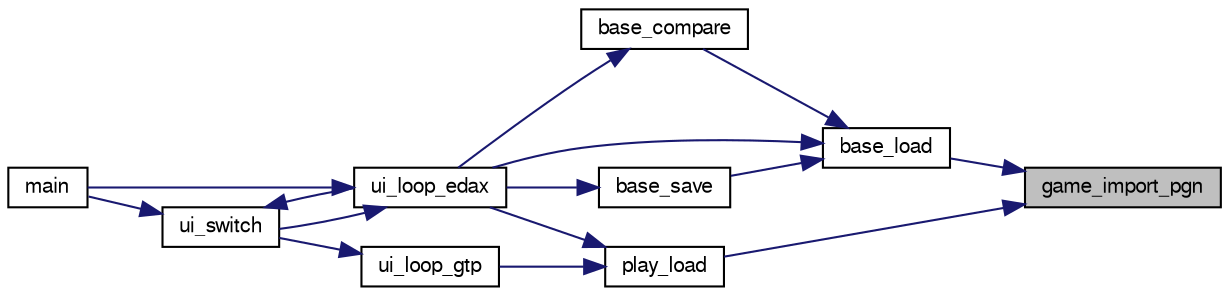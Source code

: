 digraph "game_import_pgn"
{
 // LATEX_PDF_SIZE
  bgcolor="transparent";
  edge [fontname="FreeSans",fontsize="10",labelfontname="FreeSans",labelfontsize="10"];
  node [fontname="FreeSans",fontsize="10",shape=record];
  rankdir="RL";
  Node1 [label="game_import_pgn",height=0.2,width=0.4,color="black", fillcolor="grey75", style="filled", fontcolor="black",tooltip="Read a game from a pgn file."];
  Node1 -> Node2 [dir="back",color="midnightblue",fontsize="10",style="solid",fontname="FreeSans"];
  Node2 [label="base_load",height=0.2,width=0.4,color="black",URL="$base_8c.html#a1876c3720c6e985379d9d8859aad622a",tooltip="Load a game database."];
  Node2 -> Node3 [dir="back",color="midnightblue",fontsize="10",style="solid",fontname="FreeSans"];
  Node3 [label="base_compare",height=0.2,width=0.4,color="black",URL="$base_8c.html#af17bb56204f19789eb51ab2a2ca1ec5f",tooltip="Base Compare."];
  Node3 -> Node4 [dir="back",color="midnightblue",fontsize="10",style="solid",fontname="FreeSans"];
  Node4 [label="ui_loop_edax",height=0.2,width=0.4,color="black",URL="$edax_8c.html#a2354b96c7688bae32bedb6203d672f50",tooltip="Loop event."];
  Node4 -> Node5 [dir="back",color="midnightblue",fontsize="10",style="solid",fontname="FreeSans"];
  Node5 [label="main",height=0.2,width=0.4,color="black",URL="$main_8c.html#a3c04138a5bfe5d72780bb7e82a18e627",tooltip="edax main function."];
  Node4 -> Node6 [dir="back",color="midnightblue",fontsize="10",style="solid",fontname="FreeSans"];
  Node6 [label="ui_switch",height=0.2,width=0.4,color="black",URL="$ui_8c.html#a4234d6b0fd690186ef0ec2fc2eba2d4d",tooltip="Switch between different User Interface."];
  Node6 -> Node5 [dir="back",color="midnightblue",fontsize="10",style="solid",fontname="FreeSans"];
  Node6 -> Node4 [dir="back",color="midnightblue",fontsize="10",style="solid",fontname="FreeSans"];
  Node2 -> Node7 [dir="back",color="midnightblue",fontsize="10",style="solid",fontname="FreeSans"];
  Node7 [label="base_save",height=0.2,width=0.4,color="black",URL="$base_8c.html#a290adf2a96f38b6d37874b1486027ec8",tooltip="Save a game database."];
  Node7 -> Node4 [dir="back",color="midnightblue",fontsize="10",style="solid",fontname="FreeSans"];
  Node2 -> Node4 [dir="back",color="midnightblue",fontsize="10",style="solid",fontname="FreeSans"];
  Node1 -> Node8 [dir="back",color="midnightblue",fontsize="10",style="solid",fontname="FreeSans"];
  Node8 [label="play_load",height=0.2,width=0.4,color="black",URL="$play_8c.html#acf0b03291dd4c87244683bf8f3c753a5",tooltip="Load a saved game."];
  Node8 -> Node4 [dir="back",color="midnightblue",fontsize="10",style="solid",fontname="FreeSans"];
  Node8 -> Node9 [dir="back",color="midnightblue",fontsize="10",style="solid",fontname="FreeSans"];
  Node9 [label="ui_loop_gtp",height=0.2,width=0.4,color="black",URL="$gtp_8c.html#aa036470059be60da73acd63418093e1e",tooltip="Loop event."];
  Node9 -> Node6 [dir="back",color="midnightblue",fontsize="10",style="solid",fontname="FreeSans"];
}
